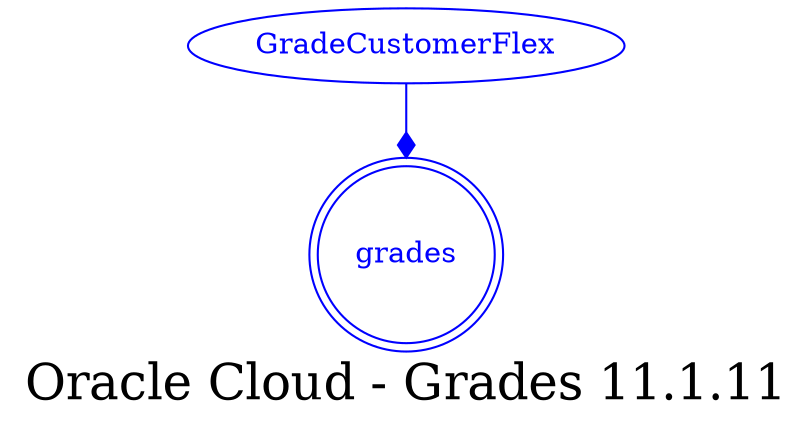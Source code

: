 digraph LexiconGraph {
graph[label="Oracle Cloud - Grades 11.1.11", fontsize=24]
splines=true
"grades" [color=blue, fontcolor=blue, shape=doublecircle]
"GradeCustomerFlex" -> "grades" [color=blue, fontcolor=blue, arrowhead=diamond, arrowtail=none]
"GradeCustomerFlex" [color=blue, fontcolor=blue, shape=ellipse]
}
